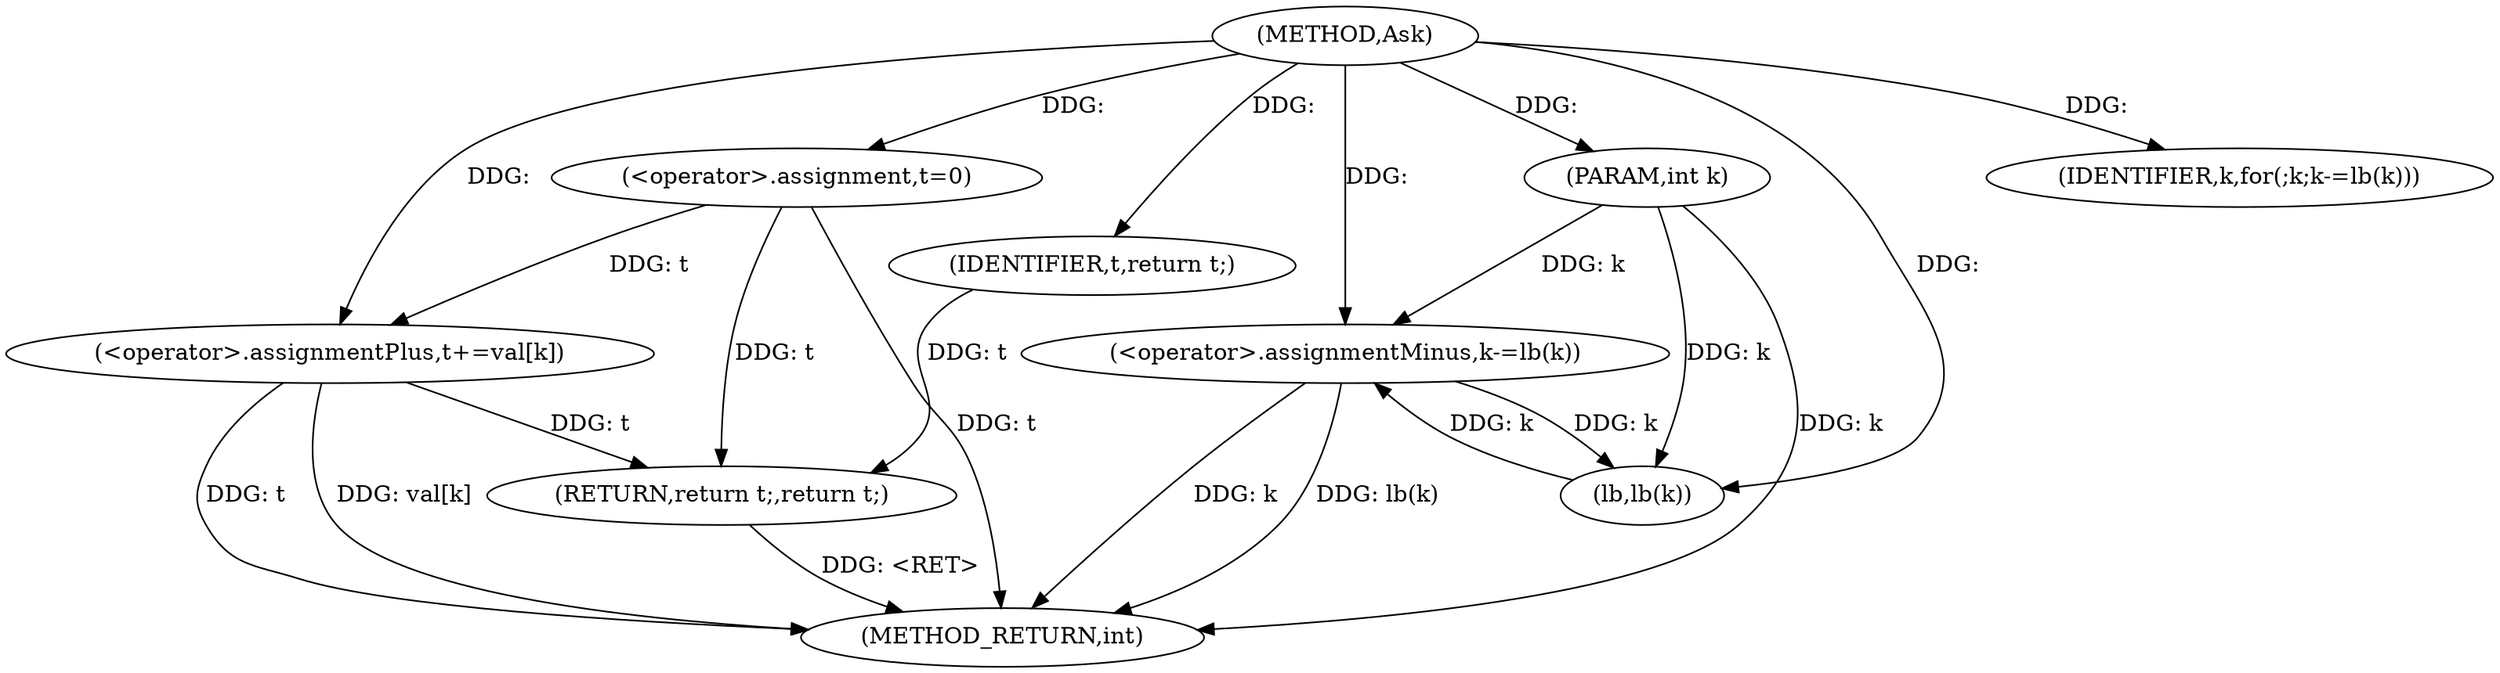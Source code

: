 digraph "Ask" {  
"1000217" [label = "(METHOD,Ask)" ]
"1000237" [label = "(METHOD_RETURN,int)" ]
"1000218" [label = "(PARAM,int k)" ]
"1000221" [label = "(<operator>.assignment,t=0)" ]
"1000235" [label = "(RETURN,return t;,return t;)" ]
"1000225" [label = "(IDENTIFIER,k,for(;k;k-=lb(k)))" ]
"1000226" [label = "(<operator>.assignmentMinus,k-=lb(k))" ]
"1000230" [label = "(<operator>.assignmentPlus,t+=val[k])" ]
"1000236" [label = "(IDENTIFIER,t,return t;)" ]
"1000228" [label = "(lb,lb(k))" ]
  "1000235" -> "1000237"  [ label = "DDG: <RET>"] 
  "1000218" -> "1000237"  [ label = "DDG: k"] 
  "1000221" -> "1000237"  [ label = "DDG: t"] 
  "1000230" -> "1000237"  [ label = "DDG: t"] 
  "1000230" -> "1000237"  [ label = "DDG: val[k]"] 
  "1000226" -> "1000237"  [ label = "DDG: k"] 
  "1000226" -> "1000237"  [ label = "DDG: lb(k)"] 
  "1000217" -> "1000218"  [ label = "DDG: "] 
  "1000217" -> "1000221"  [ label = "DDG: "] 
  "1000236" -> "1000235"  [ label = "DDG: t"] 
  "1000221" -> "1000235"  [ label = "DDG: t"] 
  "1000230" -> "1000235"  [ label = "DDG: t"] 
  "1000217" -> "1000225"  [ label = "DDG: "] 
  "1000228" -> "1000226"  [ label = "DDG: k"] 
  "1000217" -> "1000236"  [ label = "DDG: "] 
  "1000218" -> "1000226"  [ label = "DDG: k"] 
  "1000217" -> "1000226"  [ label = "DDG: "] 
  "1000221" -> "1000230"  [ label = "DDG: t"] 
  "1000217" -> "1000230"  [ label = "DDG: "] 
  "1000226" -> "1000228"  [ label = "DDG: k"] 
  "1000218" -> "1000228"  [ label = "DDG: k"] 
  "1000217" -> "1000228"  [ label = "DDG: "] 
}
